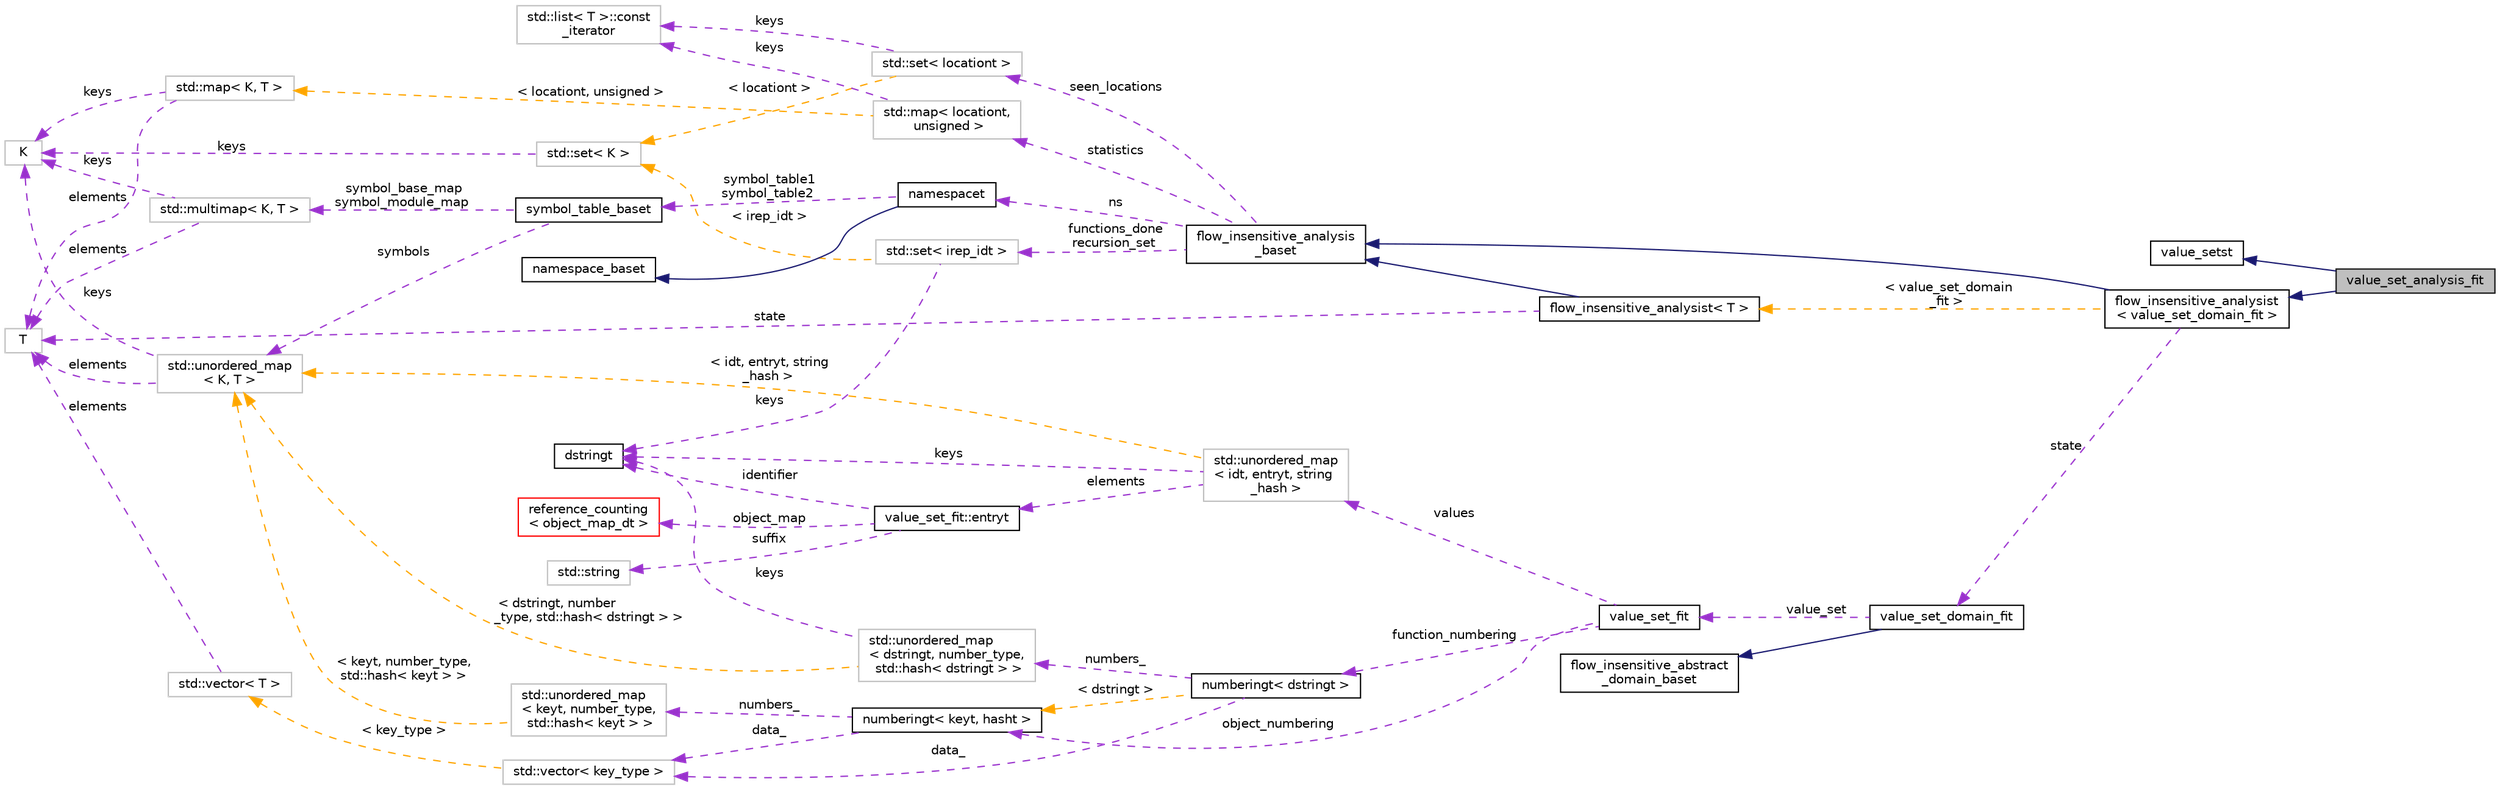 digraph "value_set_analysis_fit"
{
 // LATEX_PDF_SIZE
  bgcolor="transparent";
  edge [fontname="Helvetica",fontsize="10",labelfontname="Helvetica",labelfontsize="10"];
  node [fontname="Helvetica",fontsize="10",shape=record];
  rankdir="LR";
  Node1 [label="value_set_analysis_fit",height=0.2,width=0.4,color="black", fillcolor="grey75", style="filled", fontcolor="black",tooltip=" "];
  Node2 -> Node1 [dir="back",color="midnightblue",fontsize="10",style="solid",fontname="Helvetica"];
  Node2 [label="value_setst",height=0.2,width=0.4,color="black",URL="$classvalue__setst.html",tooltip=" "];
  Node3 -> Node1 [dir="back",color="midnightblue",fontsize="10",style="solid",fontname="Helvetica"];
  Node3 [label="flow_insensitive_analysist\l\< value_set_domain_fit \>",height=0.2,width=0.4,color="black",URL="$classflow__insensitive__analysist.html",tooltip=" "];
  Node4 -> Node3 [dir="back",color="midnightblue",fontsize="10",style="solid",fontname="Helvetica"];
  Node4 [label="flow_insensitive_analysis\l_baset",height=0.2,width=0.4,color="black",URL="$classflow__insensitive__analysis__baset.html",tooltip=" "];
  Node5 -> Node4 [dir="back",color="darkorchid3",fontsize="10",style="dashed",label=" functions_done\nrecursion_set" ,fontname="Helvetica"];
  Node5 [label="std::set\< irep_idt \>",height=0.2,width=0.4,color="grey75",tooltip=" "];
  Node6 -> Node5 [dir="back",color="darkorchid3",fontsize="10",style="dashed",label=" keys" ,fontname="Helvetica"];
  Node6 [label="dstringt",height=0.2,width=0.4,color="black",URL="$classdstringt.html",tooltip="dstringt has one field, an unsigned integer no which is an index into a static table of strings."];
  Node7 -> Node5 [dir="back",color="orange",fontsize="10",style="dashed",label=" \< irep_idt \>" ,fontname="Helvetica"];
  Node7 [label="std::set\< K \>",height=0.2,width=0.4,color="grey75",tooltip="STL class."];
  Node8 -> Node7 [dir="back",color="darkorchid3",fontsize="10",style="dashed",label=" keys" ,fontname="Helvetica"];
  Node8 [label="K",height=0.2,width=0.4,color="grey75",tooltip=" "];
  Node9 -> Node4 [dir="back",color="darkorchid3",fontsize="10",style="dashed",label=" ns" ,fontname="Helvetica"];
  Node9 [label="namespacet",height=0.2,width=0.4,color="black",URL="$classnamespacet.html",tooltip="A namespacet is essentially one or two symbol tables bound together, to allow for symbol lookups in t..."];
  Node10 -> Node9 [dir="back",color="midnightblue",fontsize="10",style="solid",fontname="Helvetica"];
  Node10 [label="namespace_baset",height=0.2,width=0.4,color="black",URL="$classnamespace__baset.html",tooltip="Basic interface for a namespace."];
  Node11 -> Node9 [dir="back",color="darkorchid3",fontsize="10",style="dashed",label=" symbol_table1\nsymbol_table2" ,fontname="Helvetica"];
  Node11 [label="symbol_table_baset",height=0.2,width=0.4,color="black",URL="$classsymbol__table__baset.html",tooltip="The symbol table base class interface."];
  Node12 -> Node11 [dir="back",color="darkorchid3",fontsize="10",style="dashed",label=" symbol_base_map\nsymbol_module_map" ,fontname="Helvetica"];
  Node12 [label="std::multimap\< K, T \>",height=0.2,width=0.4,color="grey75",tooltip="STL class."];
  Node8 -> Node12 [dir="back",color="darkorchid3",fontsize="10",style="dashed",label=" keys" ,fontname="Helvetica"];
  Node13 -> Node12 [dir="back",color="darkorchid3",fontsize="10",style="dashed",label=" elements" ,fontname="Helvetica"];
  Node13 [label="T",height=0.2,width=0.4,color="grey75",tooltip=" "];
  Node14 -> Node11 [dir="back",color="darkorchid3",fontsize="10",style="dashed",label=" symbols" ,fontname="Helvetica"];
  Node14 [label="std::unordered_map\l\< K, T \>",height=0.2,width=0.4,color="grey75",tooltip="STL class."];
  Node8 -> Node14 [dir="back",color="darkorchid3",fontsize="10",style="dashed",label=" keys" ,fontname="Helvetica"];
  Node13 -> Node14 [dir="back",color="darkorchid3",fontsize="10",style="dashed",label=" elements" ,fontname="Helvetica"];
  Node15 -> Node4 [dir="back",color="darkorchid3",fontsize="10",style="dashed",label=" statistics" ,fontname="Helvetica"];
  Node15 [label="std::map\< locationt,\l unsigned \>",height=0.2,width=0.4,color="grey75",tooltip=" "];
  Node16 -> Node15 [dir="back",color="darkorchid3",fontsize="10",style="dashed",label=" keys" ,fontname="Helvetica"];
  Node16 [label="std::list\< T \>::const\l_iterator",height=0.2,width=0.4,color="grey75",tooltip="STL iterator class."];
  Node17 -> Node15 [dir="back",color="orange",fontsize="10",style="dashed",label=" \< locationt, unsigned \>" ,fontname="Helvetica"];
  Node17 [label="std::map\< K, T \>",height=0.2,width=0.4,color="grey75",tooltip="STL class."];
  Node8 -> Node17 [dir="back",color="darkorchid3",fontsize="10",style="dashed",label=" keys" ,fontname="Helvetica"];
  Node13 -> Node17 [dir="back",color="darkorchid3",fontsize="10",style="dashed",label=" elements" ,fontname="Helvetica"];
  Node18 -> Node4 [dir="back",color="darkorchid3",fontsize="10",style="dashed",label=" seen_locations" ,fontname="Helvetica"];
  Node18 [label="std::set\< locationt \>",height=0.2,width=0.4,color="grey75",tooltip=" "];
  Node16 -> Node18 [dir="back",color="darkorchid3",fontsize="10",style="dashed",label=" keys" ,fontname="Helvetica"];
  Node7 -> Node18 [dir="back",color="orange",fontsize="10",style="dashed",label=" \< locationt \>" ,fontname="Helvetica"];
  Node19 -> Node3 [dir="back",color="darkorchid3",fontsize="10",style="dashed",label=" state" ,fontname="Helvetica"];
  Node19 [label="value_set_domain_fit",height=0.2,width=0.4,color="black",URL="$classvalue__set__domain__fit.html",tooltip=" "];
  Node20 -> Node19 [dir="back",color="midnightblue",fontsize="10",style="solid",fontname="Helvetica"];
  Node20 [label="flow_insensitive_abstract\l_domain_baset",height=0.2,width=0.4,color="black",URL="$classflow__insensitive__abstract__domain__baset.html",tooltip=" "];
  Node21 -> Node19 [dir="back",color="darkorchid3",fontsize="10",style="dashed",label=" value_set" ,fontname="Helvetica"];
  Node21 [label="value_set_fit",height=0.2,width=0.4,color="black",URL="$classvalue__set__fit.html",tooltip=" "];
  Node22 -> Node21 [dir="back",color="darkorchid3",fontsize="10",style="dashed",label=" function_numbering" ,fontname="Helvetica"];
  Node22 [label="numberingt\< dstringt \>",height=0.2,width=0.4,color="black",URL="$classnumberingt.html",tooltip=" "];
  Node23 -> Node22 [dir="back",color="darkorchid3",fontsize="10",style="dashed",label=" numbers_" ,fontname="Helvetica"];
  Node23 [label="std::unordered_map\l\< dstringt, number_type,\l std::hash\< dstringt \> \>",height=0.2,width=0.4,color="grey75",tooltip=" "];
  Node6 -> Node23 [dir="back",color="darkorchid3",fontsize="10",style="dashed",label=" keys" ,fontname="Helvetica"];
  Node14 -> Node23 [dir="back",color="orange",fontsize="10",style="dashed",label=" \< dstringt, number\l_type, std::hash\< dstringt \> \>" ,fontname="Helvetica"];
  Node24 -> Node22 [dir="back",color="darkorchid3",fontsize="10",style="dashed",label=" data_" ,fontname="Helvetica"];
  Node24 [label="std::vector\< key_type \>",height=0.2,width=0.4,color="grey75",tooltip=" "];
  Node25 -> Node24 [dir="back",color="orange",fontsize="10",style="dashed",label=" \< key_type \>" ,fontname="Helvetica"];
  Node25 [label="std::vector\< T \>",height=0.2,width=0.4,color="grey75",tooltip="STL class."];
  Node13 -> Node25 [dir="back",color="darkorchid3",fontsize="10",style="dashed",label=" elements" ,fontname="Helvetica"];
  Node26 -> Node22 [dir="back",color="orange",fontsize="10",style="dashed",label=" \< dstringt \>" ,fontname="Helvetica"];
  Node26 [label="numberingt\< keyt, hasht \>",height=0.2,width=0.4,color="black",URL="$classnumberingt.html",tooltip=" "];
  Node27 -> Node26 [dir="back",color="darkorchid3",fontsize="10",style="dashed",label=" numbers_" ,fontname="Helvetica"];
  Node27 [label="std::unordered_map\l\< keyt, number_type,\l std::hash\< keyt \> \>",height=0.2,width=0.4,color="grey75",tooltip=" "];
  Node14 -> Node27 [dir="back",color="orange",fontsize="10",style="dashed",label=" \< keyt, number_type,\l std::hash\< keyt \> \>" ,fontname="Helvetica"];
  Node24 -> Node26 [dir="back",color="darkorchid3",fontsize="10",style="dashed",label=" data_" ,fontname="Helvetica"];
  Node28 -> Node21 [dir="back",color="darkorchid3",fontsize="10",style="dashed",label=" values" ,fontname="Helvetica"];
  Node28 [label="std::unordered_map\l\< idt, entryt, string\l_hash \>",height=0.2,width=0.4,color="grey75",tooltip=" "];
  Node6 -> Node28 [dir="back",color="darkorchid3",fontsize="10",style="dashed",label=" keys" ,fontname="Helvetica"];
  Node29 -> Node28 [dir="back",color="darkorchid3",fontsize="10",style="dashed",label=" elements" ,fontname="Helvetica"];
  Node29 [label="value_set_fit::entryt",height=0.2,width=0.4,color="black",URL="$structvalue__set__fit_1_1entryt.html",tooltip=" "];
  Node30 -> Node29 [dir="back",color="darkorchid3",fontsize="10",style="dashed",label=" object_map" ,fontname="Helvetica"];
  Node30 [label="reference_counting\l\< object_map_dt \>",height=0.2,width=0.4,color="red",URL="$classreference__counting.html",tooltip=" "];
  Node6 -> Node29 [dir="back",color="darkorchid3",fontsize="10",style="dashed",label=" identifier" ,fontname="Helvetica"];
  Node33 -> Node29 [dir="back",color="darkorchid3",fontsize="10",style="dashed",label=" suffix" ,fontname="Helvetica"];
  Node33 [label="std::string",height=0.2,width=0.4,color="grey75",tooltip="STL class."];
  Node14 -> Node28 [dir="back",color="orange",fontsize="10",style="dashed",label=" \< idt, entryt, string\l_hash \>" ,fontname="Helvetica"];
  Node26 -> Node21 [dir="back",color="darkorchid3",fontsize="10",style="dashed",label=" object_numbering" ,fontname="Helvetica"];
  Node35 -> Node3 [dir="back",color="orange",fontsize="10",style="dashed",label=" \< value_set_domain\l_fit \>" ,fontname="Helvetica"];
  Node35 [label="flow_insensitive_analysist\< T \>",height=0.2,width=0.4,color="black",URL="$classflow__insensitive__analysist.html",tooltip=" "];
  Node4 -> Node35 [dir="back",color="midnightblue",fontsize="10",style="solid",fontname="Helvetica"];
  Node13 -> Node35 [dir="back",color="darkorchid3",fontsize="10",style="dashed",label=" state" ,fontname="Helvetica"];
}
